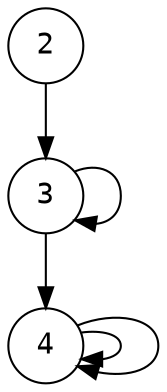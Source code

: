 digraph { node [ fontname = Courier ]
2 [shape=circle ]
2 -> 3
3 [shape=circle ]
3 -> 3
3 -> 4
4 [shape=circle ]
4 -> 4
4 -> 4
}